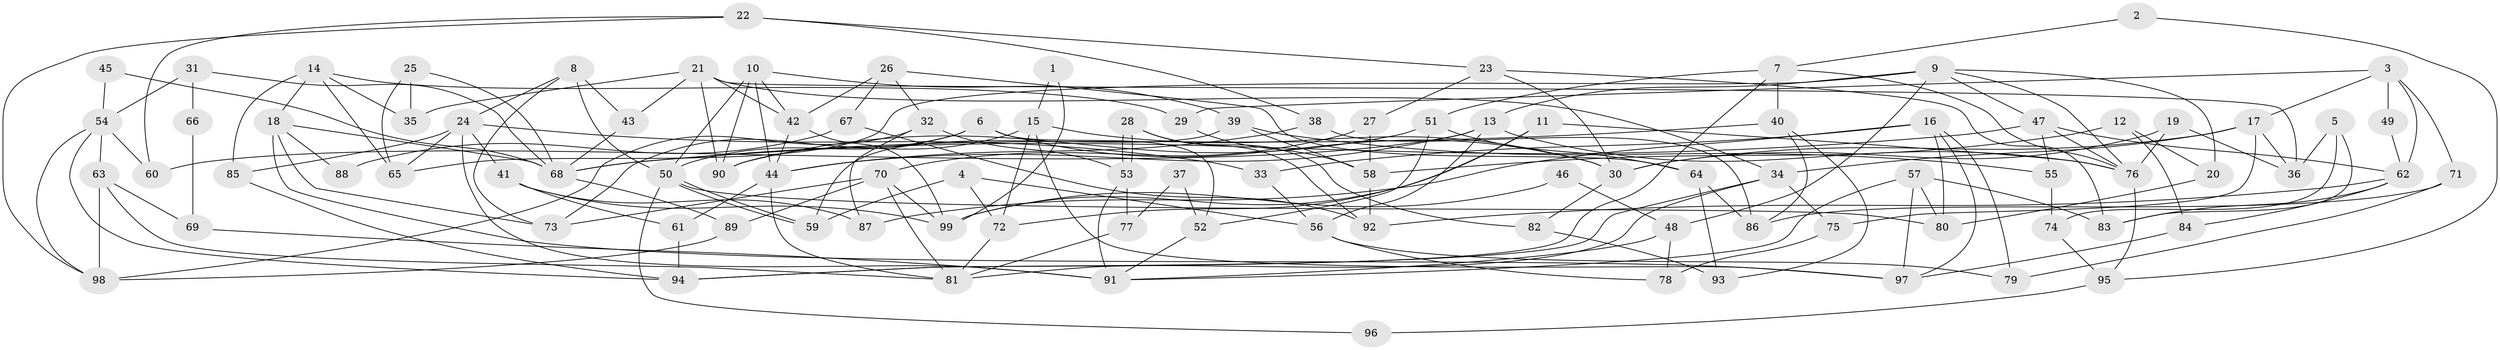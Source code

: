 // Generated by graph-tools (version 1.1) at 2025/50/03/09/25 03:50:04]
// undirected, 99 vertices, 198 edges
graph export_dot {
graph [start="1"]
  node [color=gray90,style=filled];
  1;
  2;
  3;
  4;
  5;
  6;
  7;
  8;
  9;
  10;
  11;
  12;
  13;
  14;
  15;
  16;
  17;
  18;
  19;
  20;
  21;
  22;
  23;
  24;
  25;
  26;
  27;
  28;
  29;
  30;
  31;
  32;
  33;
  34;
  35;
  36;
  37;
  38;
  39;
  40;
  41;
  42;
  43;
  44;
  45;
  46;
  47;
  48;
  49;
  50;
  51;
  52;
  53;
  54;
  55;
  56;
  57;
  58;
  59;
  60;
  61;
  62;
  63;
  64;
  65;
  66;
  67;
  68;
  69;
  70;
  71;
  72;
  73;
  74;
  75;
  76;
  77;
  78;
  79;
  80;
  81;
  82;
  83;
  84;
  85;
  86;
  87;
  88;
  89;
  90;
  91;
  92;
  93;
  94;
  95;
  96;
  97;
  98;
  99;
  1 -- 99;
  1 -- 15;
  2 -- 95;
  2 -- 7;
  3 -- 62;
  3 -- 17;
  3 -- 29;
  3 -- 49;
  3 -- 71;
  4 -- 56;
  4 -- 72;
  4 -- 59;
  5 -- 83;
  5 -- 36;
  5 -- 74;
  6 -- 73;
  6 -- 50;
  6 -- 30;
  6 -- 52;
  7 -- 51;
  7 -- 94;
  7 -- 40;
  7 -- 76;
  8 -- 50;
  8 -- 73;
  8 -- 24;
  8 -- 43;
  9 -- 47;
  9 -- 76;
  9 -- 13;
  9 -- 20;
  9 -- 48;
  9 -- 65;
  10 -- 42;
  10 -- 90;
  10 -- 39;
  10 -- 44;
  10 -- 50;
  11 -- 76;
  11 -- 99;
  11 -- 72;
  12 -- 58;
  12 -- 20;
  12 -- 84;
  13 -- 44;
  13 -- 56;
  13 -- 60;
  13 -- 76;
  14 -- 65;
  14 -- 29;
  14 -- 18;
  14 -- 35;
  14 -- 85;
  15 -- 97;
  15 -- 72;
  15 -- 30;
  15 -- 90;
  16 -- 79;
  16 -- 80;
  16 -- 33;
  16 -- 87;
  16 -- 97;
  17 -- 30;
  17 -- 75;
  17 -- 34;
  17 -- 36;
  18 -- 97;
  18 -- 68;
  18 -- 73;
  18 -- 88;
  19 -- 30;
  19 -- 76;
  19 -- 36;
  20 -- 80;
  21 -- 35;
  21 -- 36;
  21 -- 34;
  21 -- 42;
  21 -- 43;
  21 -- 90;
  22 -- 23;
  22 -- 98;
  22 -- 38;
  22 -- 60;
  23 -- 30;
  23 -- 27;
  23 -- 83;
  24 -- 85;
  24 -- 33;
  24 -- 41;
  24 -- 65;
  24 -- 91;
  25 -- 65;
  25 -- 68;
  25 -- 35;
  26 -- 64;
  26 -- 42;
  26 -- 32;
  26 -- 67;
  27 -- 58;
  27 -- 70;
  28 -- 82;
  28 -- 53;
  28 -- 53;
  28 -- 92;
  29 -- 58;
  30 -- 82;
  31 -- 54;
  31 -- 68;
  31 -- 66;
  32 -- 98;
  32 -- 53;
  32 -- 87;
  33 -- 56;
  34 -- 75;
  34 -- 81;
  34 -- 94;
  37 -- 77;
  37 -- 52;
  38 -- 44;
  38 -- 86;
  39 -- 59;
  39 -- 55;
  39 -- 58;
  40 -- 68;
  40 -- 86;
  40 -- 93;
  41 -- 87;
  41 -- 61;
  41 -- 99;
  42 -- 44;
  42 -- 99;
  43 -- 68;
  44 -- 81;
  44 -- 61;
  45 -- 54;
  45 -- 68;
  46 -- 99;
  46 -- 48;
  47 -- 76;
  47 -- 68;
  47 -- 55;
  47 -- 62;
  48 -- 91;
  48 -- 78;
  49 -- 62;
  50 -- 59;
  50 -- 59;
  50 -- 80;
  50 -- 96;
  51 -- 90;
  51 -- 52;
  51 -- 64;
  52 -- 91;
  53 -- 77;
  53 -- 91;
  54 -- 60;
  54 -- 94;
  54 -- 63;
  54 -- 98;
  55 -- 74;
  56 -- 78;
  56 -- 79;
  57 -- 91;
  57 -- 97;
  57 -- 80;
  57 -- 83;
  58 -- 92;
  61 -- 94;
  62 -- 83;
  62 -- 84;
  62 -- 92;
  63 -- 98;
  63 -- 69;
  63 -- 81;
  64 -- 86;
  64 -- 93;
  66 -- 69;
  67 -- 92;
  67 -- 88;
  68 -- 89;
  69 -- 91;
  70 -- 99;
  70 -- 81;
  70 -- 73;
  70 -- 89;
  71 -- 86;
  71 -- 79;
  72 -- 81;
  74 -- 95;
  75 -- 78;
  76 -- 95;
  77 -- 81;
  82 -- 93;
  84 -- 97;
  85 -- 94;
  89 -- 98;
  95 -- 96;
}

